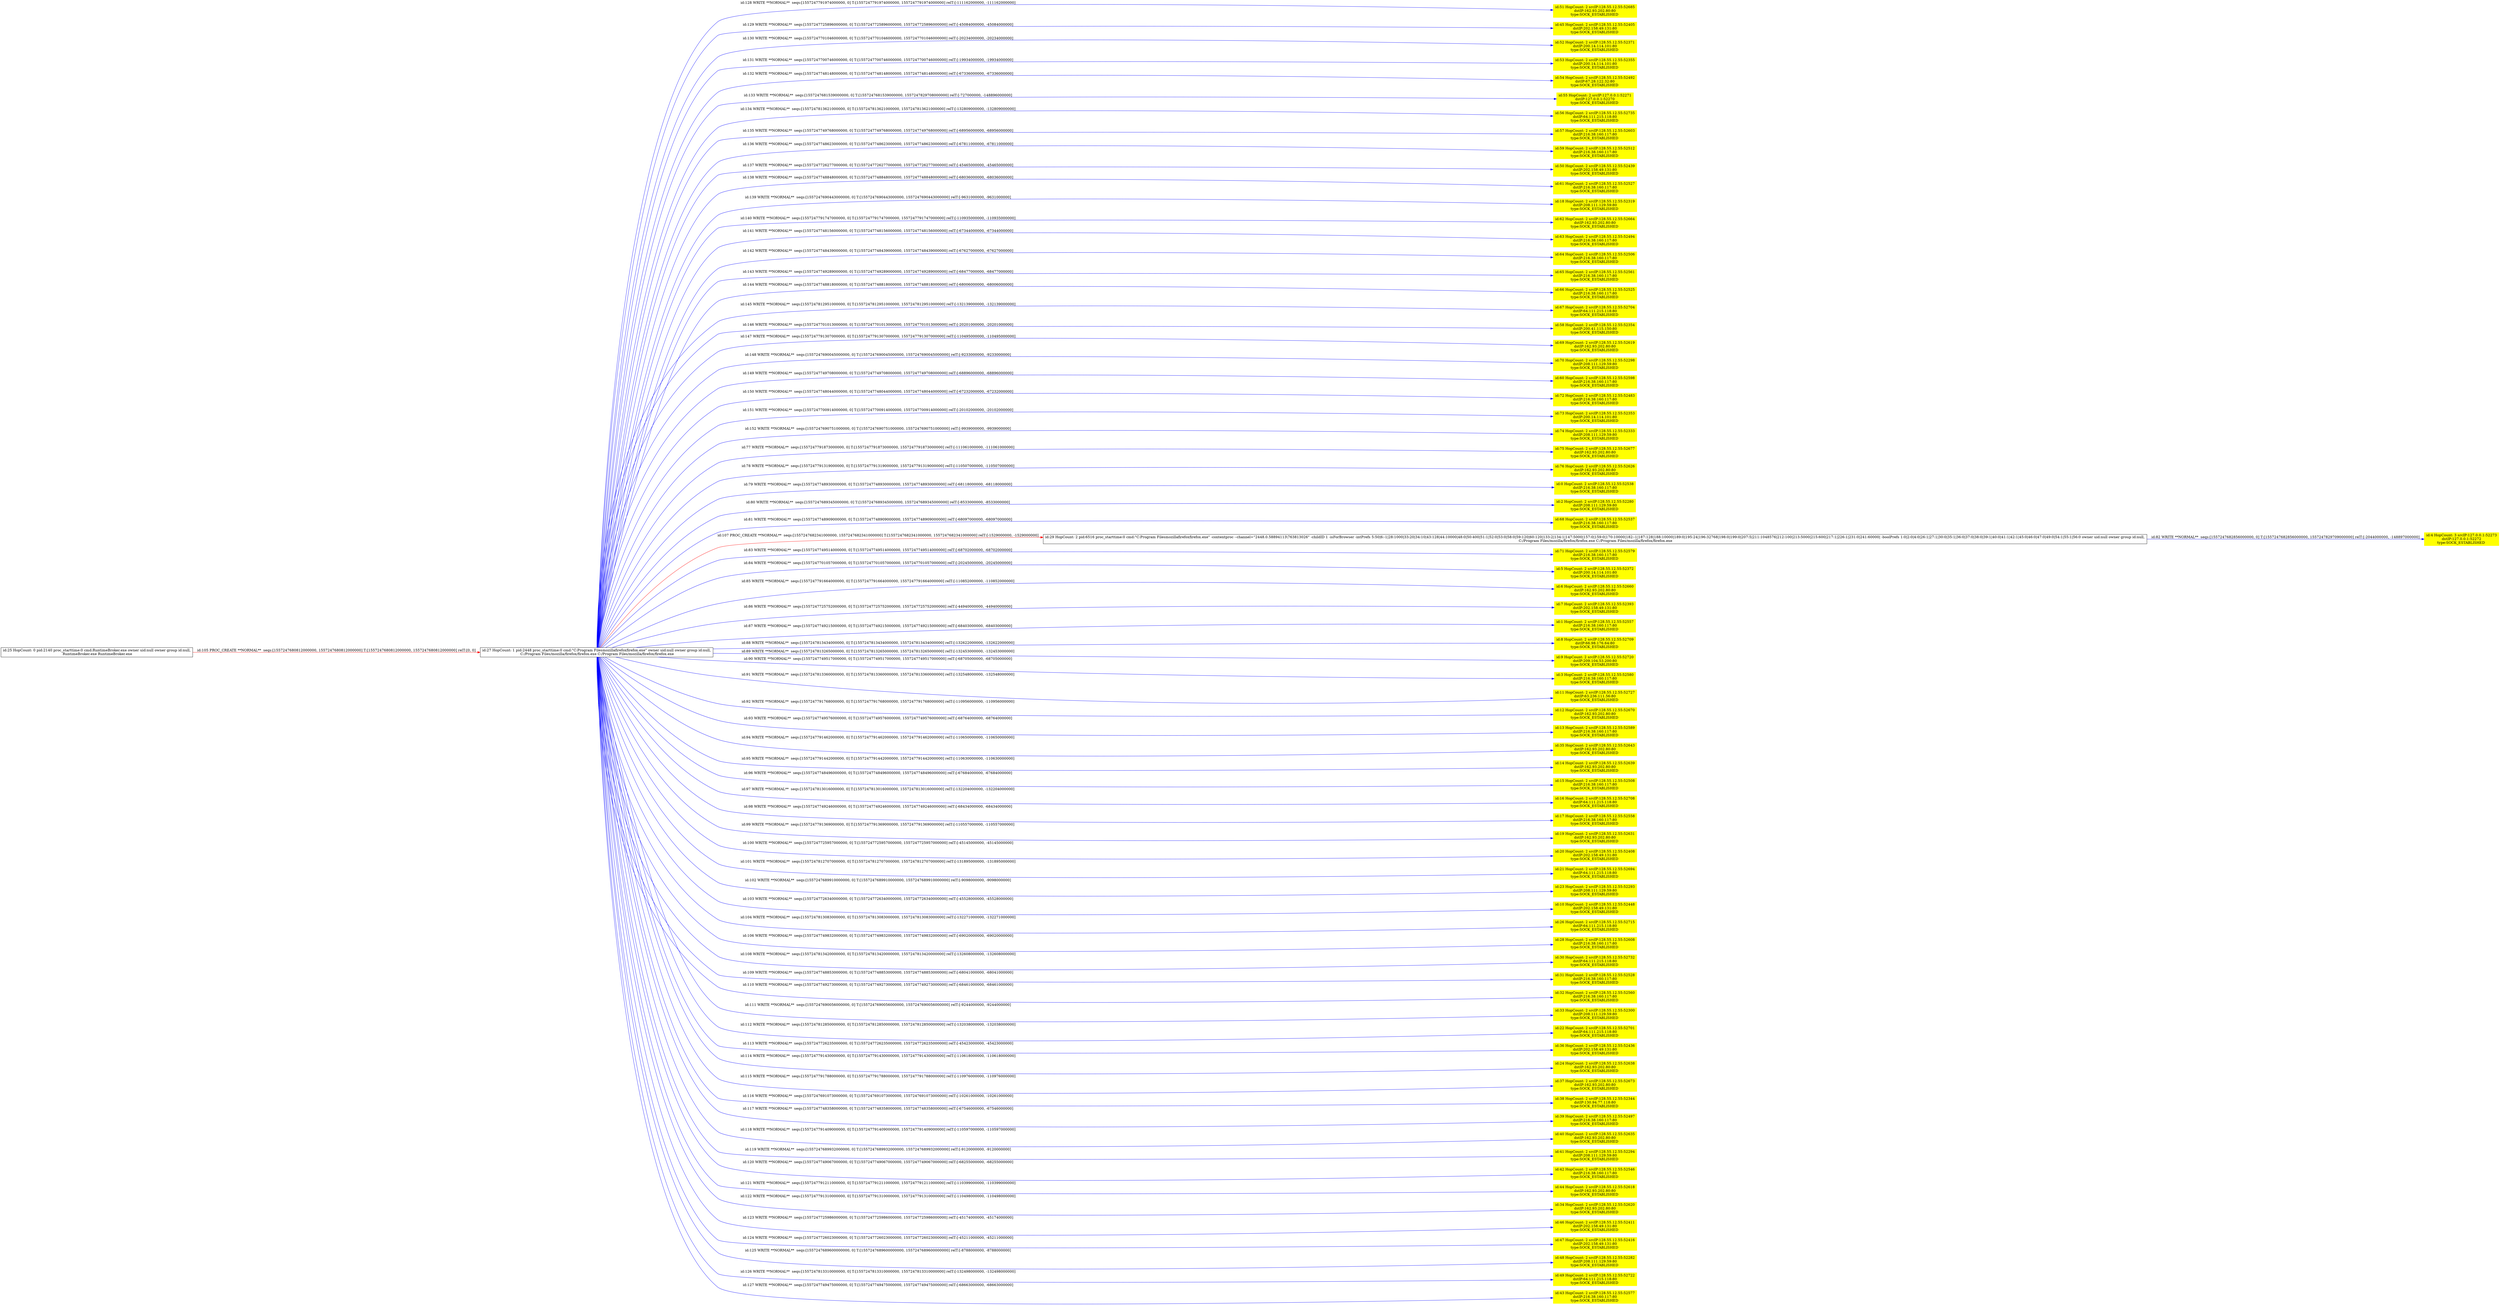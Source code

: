 digraph  {
rankdir=LR
"27"[color=black,label="id:27 HopCount: 1 pid:2448 proc_starttime:0 cmd:\"C:\Program Files\mozilla\firefox\firefox.exe\" owner uid:null owner group id:null,\n C:/Program Files/mozilla/firefox/firefox.exe C:/Program Files/mozilla/firefox/firefox.exe", shape=box,style=solid];
"51"[color=yellow,label="id:51 HopCount: 2 srcIP:128.55.12.55:52685\ndstIP:162.93.202.80:80\ntype:SOCK_ESTABLISHED ", shape=box,style=filled];
"27" -> "51" [id=128,__obj="WRITE"color=blue,label="id:128 WRITE **NORMAL**  seqs:[1557247791974000000, 0] T:[1557247791974000000, 1557247791974000000] relT:[-111162000000, -111162000000]",style=solid];
"45"[color=yellow,label="id:45 HopCount: 2 srcIP:128.55.12.55:52405\ndstIP:202.158.49.131:80\ntype:SOCK_ESTABLISHED ", shape=box,style=filled];
"27" -> "45" [id=129,__obj="WRITE"color=blue,label="id:129 WRITE **NORMAL**  seqs:[1557247725896000000, 0] T:[1557247725896000000, 1557247725896000000] relT:[-45084000000, -45084000000]",style=solid];
"52"[color=yellow,label="id:52 HopCount: 2 srcIP:128.55.12.55:52371\ndstIP:200.14.114.101:80\ntype:SOCK_ESTABLISHED ", shape=box,style=filled];
"27" -> "52" [id=130,__obj="WRITE"color=blue,label="id:130 WRITE **NORMAL**  seqs:[1557247701046000000, 0] T:[1557247701046000000, 1557247701046000000] relT:[-20234000000, -20234000000]",style=solid];
"53"[color=yellow,label="id:53 HopCount: 2 srcIP:128.55.12.55:52355\ndstIP:200.14.114.101:80\ntype:SOCK_ESTABLISHED ", shape=box,style=filled];
"27" -> "53" [id=131,__obj="WRITE"color=blue,label="id:131 WRITE **NORMAL**  seqs:[1557247700746000000, 0] T:[1557247700746000000, 1557247700746000000] relT:[-19934000000, -19934000000]",style=solid];
"54"[color=yellow,label="id:54 HopCount: 2 srcIP:128.55.12.55:52492\ndstIP:67.28.122.32:80\ntype:SOCK_ESTABLISHED ", shape=box,style=filled];
"27" -> "54" [id=132,__obj="WRITE"color=blue,label="id:132 WRITE **NORMAL**  seqs:[1557247748148000000, 0] T:[1557247748148000000, 1557247748148000000] relT:[-67336000000, -67336000000]",style=solid];
"55"[color=yellow,label="id:55 HopCount: 2 srcIP:127.0.0.1:52271\ndstIP:127.0.0.1:52270\ntype:SOCK_ESTABLISHED ", shape=box,style=filled];
"27" -> "55" [id=133,__obj="WRITE"color=blue,label="id:133 WRITE **NORMAL**  seqs:[1557247681539000000, 0] T:[1557247681539000000, 1557247829708000000] relT:[-727000000, -148896000000]",style=solid];
"56"[color=yellow,label="id:56 HopCount: 2 srcIP:128.55.12.55:52735\ndstIP:64.111.215.118:80\ntype:SOCK_ESTABLISHED ", shape=box,style=filled];
"27" -> "56" [id=134,__obj="WRITE"color=blue,label="id:134 WRITE **NORMAL**  seqs:[1557247813621000000, 0] T:[1557247813621000000, 1557247813621000000] relT:[-132809000000, -132809000000]",style=solid];
"57"[color=yellow,label="id:57 HopCount: 2 srcIP:128.55.12.55:52603\ndstIP:216.38.160.117:80\ntype:SOCK_ESTABLISHED ", shape=box,style=filled];
"27" -> "57" [id=135,__obj="WRITE"color=blue,label="id:135 WRITE **NORMAL**  seqs:[1557247749768000000, 0] T:[1557247749768000000, 1557247749768000000] relT:[-68956000000, -68956000000]",style=solid];
"59"[color=yellow,label="id:59 HopCount: 2 srcIP:128.55.12.55:52512\ndstIP:216.38.160.117:80\ntype:SOCK_ESTABLISHED ", shape=box,style=filled];
"27" -> "59" [id=136,__obj="WRITE"color=blue,label="id:136 WRITE **NORMAL**  seqs:[1557247748623000000, 0] T:[1557247748623000000, 1557247748623000000] relT:[-67811000000, -67811000000]",style=solid];
"50"[color=yellow,label="id:50 HopCount: 2 srcIP:128.55.12.55:52439\ndstIP:202.158.49.131:80\ntype:SOCK_ESTABLISHED ", shape=box,style=filled];
"27" -> "50" [id=137,__obj="WRITE"color=blue,label="id:137 WRITE **NORMAL**  seqs:[1557247726277000000, 0] T:[1557247726277000000, 1557247726277000000] relT:[-45465000000, -45465000000]",style=solid];
"61"[color=yellow,label="id:61 HopCount: 2 srcIP:128.55.12.55:52527\ndstIP:216.38.160.117:80\ntype:SOCK_ESTABLISHED ", shape=box,style=filled];
"27" -> "61" [id=138,__obj="WRITE"color=blue,label="id:138 WRITE **NORMAL**  seqs:[1557247748848000000, 0] T:[1557247748848000000, 1557247748848000000] relT:[-68036000000, -68036000000]",style=solid];
"18"[color=yellow,label="id:18 HopCount: 2 srcIP:128.55.12.55:52319\ndstIP:208.111.129.59:80\ntype:SOCK_ESTABLISHED ", shape=box,style=filled];
"27" -> "18" [id=139,__obj="WRITE"color=blue,label="id:139 WRITE **NORMAL**  seqs:[1557247690443000000, 0] T:[1557247690443000000, 1557247690443000000] relT:[-9631000000, -9631000000]",style=solid];
"62"[color=yellow,label="id:62 HopCount: 2 srcIP:128.55.12.55:52664\ndstIP:162.93.202.80:80\ntype:SOCK_ESTABLISHED ", shape=box,style=filled];
"27" -> "62" [id=140,__obj="WRITE"color=blue,label="id:140 WRITE **NORMAL**  seqs:[1557247791747000000, 0] T:[1557247791747000000, 1557247791747000000] relT:[-110935000000, -110935000000]",style=solid];
"63"[color=yellow,label="id:63 HopCount: 2 srcIP:128.55.12.55:52494\ndstIP:216.38.160.117:80\ntype:SOCK_ESTABLISHED ", shape=box,style=filled];
"27" -> "63" [id=141,__obj="WRITE"color=blue,label="id:141 WRITE **NORMAL**  seqs:[1557247748156000000, 0] T:[1557247748156000000, 1557247748156000000] relT:[-67344000000, -67344000000]",style=solid];
"64"[color=yellow,label="id:64 HopCount: 2 srcIP:128.55.12.55:52506\ndstIP:216.38.160.117:80\ntype:SOCK_ESTABLISHED ", shape=box,style=filled];
"27" -> "64" [id=142,__obj="WRITE"color=blue,label="id:142 WRITE **NORMAL**  seqs:[1557247748439000000, 0] T:[1557247748439000000, 1557247748439000000] relT:[-67627000000, -67627000000]",style=solid];
"65"[color=yellow,label="id:65 HopCount: 2 srcIP:128.55.12.55:52561\ndstIP:216.38.160.117:80\ntype:SOCK_ESTABLISHED ", shape=box,style=filled];
"27" -> "65" [id=143,__obj="WRITE"color=blue,label="id:143 WRITE **NORMAL**  seqs:[1557247749289000000, 0] T:[1557247749289000000, 1557247749289000000] relT:[-68477000000, -68477000000]",style=solid];
"66"[color=yellow,label="id:66 HopCount: 2 srcIP:128.55.12.55:52525\ndstIP:216.38.160.117:80\ntype:SOCK_ESTABLISHED ", shape=box,style=filled];
"27" -> "66" [id=144,__obj="WRITE"color=blue,label="id:144 WRITE **NORMAL**  seqs:[1557247748818000000, 0] T:[1557247748818000000, 1557247748818000000] relT:[-68006000000, -68006000000]",style=solid];
"67"[color=yellow,label="id:67 HopCount: 2 srcIP:128.55.12.55:52704\ndstIP:64.111.215.118:80\ntype:SOCK_ESTABLISHED ", shape=box,style=filled];
"27" -> "67" [id=145,__obj="WRITE"color=blue,label="id:145 WRITE **NORMAL**  seqs:[1557247812951000000, 0] T:[1557247812951000000, 1557247812951000000] relT:[-132139000000, -132139000000]",style=solid];
"58"[color=yellow,label="id:58 HopCount: 2 srcIP:128.55.12.55:52354\ndstIP:200.41.115.150:80\ntype:SOCK_ESTABLISHED ", shape=box,style=filled];
"27" -> "58" [id=146,__obj="WRITE"color=blue,label="id:146 WRITE **NORMAL**  seqs:[1557247701013000000, 0] T:[1557247701013000000, 1557247701013000000] relT:[-20201000000, -20201000000]",style=solid];
"69"[color=yellow,label="id:69 HopCount: 2 srcIP:128.55.12.55:52619\ndstIP:162.93.202.80:80\ntype:SOCK_ESTABLISHED ", shape=box,style=filled];
"27" -> "69" [id=147,__obj="WRITE"color=blue,label="id:147 WRITE **NORMAL**  seqs:[1557247791307000000, 0] T:[1557247791307000000, 1557247791307000000] relT:[-110495000000, -110495000000]",style=solid];
"70"[color=yellow,label="id:70 HopCount: 2 srcIP:128.55.12.55:52298\ndstIP:208.111.129.59:80\ntype:SOCK_ESTABLISHED ", shape=box,style=filled];
"27" -> "70" [id=148,__obj="WRITE"color=blue,label="id:148 WRITE **NORMAL**  seqs:[1557247690045000000, 0] T:[1557247690045000000, 1557247690045000000] relT:[-9233000000, -9233000000]",style=solid];
"60"[color=yellow,label="id:60 HopCount: 2 srcIP:128.55.12.55:52598\ndstIP:216.38.160.117:80\ntype:SOCK_ESTABLISHED ", shape=box,style=filled];
"27" -> "60" [id=149,__obj="WRITE"color=blue,label="id:149 WRITE **NORMAL**  seqs:[1557247749708000000, 0] T:[1557247749708000000, 1557247749708000000] relT:[-68896000000, -68896000000]",style=solid];
"72"[color=yellow,label="id:72 HopCount: 2 srcIP:128.55.12.55:52483\ndstIP:216.38.160.117:80\ntype:SOCK_ESTABLISHED ", shape=box,style=filled];
"27" -> "72" [id=150,__obj="WRITE"color=blue,label="id:150 WRITE **NORMAL**  seqs:[1557247748044000000, 0] T:[1557247748044000000, 1557247748044000000] relT:[-67232000000, -67232000000]",style=solid];
"73"[color=yellow,label="id:73 HopCount: 2 srcIP:128.55.12.55:52353\ndstIP:200.14.114.101:80\ntype:SOCK_ESTABLISHED ", shape=box,style=filled];
"27" -> "73" [id=151,__obj="WRITE"color=blue,label="id:151 WRITE **NORMAL**  seqs:[1557247700914000000, 0] T:[1557247700914000000, 1557247700914000000] relT:[-20102000000, -20102000000]",style=solid];
"74"[color=yellow,label="id:74 HopCount: 2 srcIP:128.55.12.55:52333\ndstIP:208.111.129.59:80\ntype:SOCK_ESTABLISHED ", shape=box,style=filled];
"27" -> "74" [id=152,__obj="WRITE"color=blue,label="id:152 WRITE **NORMAL**  seqs:[1557247690751000000, 0] T:[1557247690751000000, 1557247690751000000] relT:[-9939000000, -9939000000]",style=solid];
"75"[color=yellow,label="id:75 HopCount: 2 srcIP:128.55.12.55:52677\ndstIP:162.93.202.80:80\ntype:SOCK_ESTABLISHED ", shape=box,style=filled];
"27" -> "75" [id=77,__obj="WRITE"color=blue,label="id:77 WRITE **NORMAL**  seqs:[1557247791873000000, 0] T:[1557247791873000000, 1557247791873000000] relT:[-111061000000, -111061000000]",style=solid];
"76"[color=yellow,label="id:76 HopCount: 2 srcIP:128.55.12.55:52626\ndstIP:162.93.202.80:80\ntype:SOCK_ESTABLISHED ", shape=box,style=filled];
"27" -> "76" [id=78,__obj="WRITE"color=blue,label="id:78 WRITE **NORMAL**  seqs:[1557247791319000000, 0] T:[1557247791319000000, 1557247791319000000] relT:[-110507000000, -110507000000]",style=solid];
"0"[color=yellow,label="id:0 HopCount: 2 srcIP:128.55.12.55:52538\ndstIP:216.38.160.117:80\ntype:SOCK_ESTABLISHED ", shape=box,style=filled];
"27" -> "0" [id=79,__obj="WRITE"color=blue,label="id:79 WRITE **NORMAL**  seqs:[1557247748930000000, 0] T:[1557247748930000000, 1557247748930000000] relT:[-68118000000, -68118000000]",style=solid];
"2"[color=yellow,label="id:2 HopCount: 2 srcIP:128.55.12.55:52280\ndstIP:208.111.129.59:80\ntype:SOCK_ESTABLISHED ", shape=box,style=filled];
"27" -> "2" [id=80,__obj="WRITE"color=blue,label="id:80 WRITE **NORMAL**  seqs:[1557247689345000000, 0] T:[1557247689345000000, 1557247689345000000] relT:[-8533000000, -8533000000]",style=solid];
"68"[color=yellow,label="id:68 HopCount: 2 srcIP:128.55.12.55:52537\ndstIP:216.38.160.117:80\ntype:SOCK_ESTABLISHED ", shape=box,style=filled];
"27" -> "68" [id=81,__obj="WRITE"color=blue,label="id:81 WRITE **NORMAL**  seqs:[1557247748909000000, 0] T:[1557247748909000000, 1557247748909000000] relT:[-68097000000, -68097000000]",style=solid];
"29"[color=black,label="id:29 HopCount: 2 pid:6516 proc_starttime:0 cmd:\"C:\Program Files\mozilla\firefox\firefox.exe\" -contentproc --channel=\"2448.0.58894113\\763813026\" -childID 1 -isForBrowser -intPrefs 5:50|6:-1|28:1000|33:20|34:10|43:128|44:10000|48:0|50:400|51:1|52:0|53:0|58:0|59:120|60:120|133:2|134:1|147:5000|157:0|159:0|170:10000|182:-1|187:128|188:10000|189:0|195:24|196:32768|198:0|199:0|207:5|211:1048576|212:100|213:5000|215:600|217:1|226:1|231:0|241:60000| -boolPrefs 1:0|2:0|4:0|26:1|27:1|30:0|35:1|36:0|37:0|38:0|39:1|40:0|41:1|42:1|45:0|46:0|47:0|49:0|54:1|55:1|56:0 owner uid:null owner group id:null,\n C:/Program Files/mozilla/firefox/firefox.exe C:/Program Files/mozilla/firefox/firefox.exe", shape=box,style=solid];
"4"[color=yellow,label="id:4 HopCount: 3 srcIP:127.0.0.1:52273\ndstIP:127.0.0.1:52272\ntype:SOCK_ESTABLISHED ", shape=box,style=filled];
"29" -> "4" [id=82,__obj="WRITE"color=blue,label="id:82 WRITE **NORMAL**  seqs:[1557247682856000000, 0] T:[1557247682856000000, 1557247829709000000] relT:[-2044000000, -148897000000]",style=solid];
"71"[color=yellow,label="id:71 HopCount: 2 srcIP:128.55.12.55:52579\ndstIP:216.38.160.117:80\ntype:SOCK_ESTABLISHED ", shape=box,style=filled];
"27" -> "71" [id=83,__obj="WRITE"color=blue,label="id:83 WRITE **NORMAL**  seqs:[1557247749514000000, 0] T:[1557247749514000000, 1557247749514000000] relT:[-68702000000, -68702000000]",style=solid];
"5"[color=yellow,label="id:5 HopCount: 2 srcIP:128.55.12.55:52372\ndstIP:200.14.114.101:80\ntype:SOCK_ESTABLISHED ", shape=box,style=filled];
"27" -> "5" [id=84,__obj="WRITE"color=blue,label="id:84 WRITE **NORMAL**  seqs:[1557247701057000000, 0] T:[1557247701057000000, 1557247701057000000] relT:[-20245000000, -20245000000]",style=solid];
"6"[color=yellow,label="id:6 HopCount: 2 srcIP:128.55.12.55:52660\ndstIP:162.93.202.80:80\ntype:SOCK_ESTABLISHED ", shape=box,style=filled];
"27" -> "6" [id=85,__obj="WRITE"color=blue,label="id:85 WRITE **NORMAL**  seqs:[1557247791664000000, 0] T:[1557247791664000000, 1557247791664000000] relT:[-110852000000, -110852000000]",style=solid];
"7"[color=yellow,label="id:7 HopCount: 2 srcIP:128.55.12.55:52393\ndstIP:202.158.49.131:80\ntype:SOCK_ESTABLISHED ", shape=box,style=filled];
"27" -> "7" [id=86,__obj="WRITE"color=blue,label="id:86 WRITE **NORMAL**  seqs:[1557247725752000000, 0] T:[1557247725752000000, 1557247725752000000] relT:[-44940000000, -44940000000]",style=solid];
"1"[color=yellow,label="id:1 HopCount: 2 srcIP:128.55.12.55:52557\ndstIP:216.38.160.117:80\ntype:SOCK_ESTABLISHED ", shape=box,style=filled];
"27" -> "1" [id=87,__obj="WRITE"color=blue,label="id:87 WRITE **NORMAL**  seqs:[1557247749215000000, 0] T:[1557247749215000000, 1557247749215000000] relT:[-68403000000, -68403000000]",style=solid];
"8"[color=yellow,label="id:8 HopCount: 2 srcIP:128.55.12.55:52709\ndstIP:66.98.176.64:80\ntype:SOCK_ESTABLISHED ", shape=box,style=filled];
"27" -> "8" [id=88,__obj="WRITE"color=blue,label="id:88 WRITE **NORMAL**  seqs:[1557247813434000000, 0] T:[1557247813434000000, 1557247813434000000] relT:[-132622000000, -132622000000]",style=solid];
"9"[color=yellow,label="id:9 HopCount: 2 srcIP:128.55.12.55:52720\ndstIP:209.104.53.200:80\ntype:SOCK_ESTABLISHED ", shape=box,style=filled];
"27" -> "9" [id=89,__obj="WRITE"color=blue,label="id:89 WRITE **NORMAL**  seqs:[1557247813265000000, 0] T:[1557247813265000000, 1557247813265000000] relT:[-132453000000, -132453000000]",style=solid];
"3"[color=yellow,label="id:3 HopCount: 2 srcIP:128.55.12.55:52580\ndstIP:216.38.160.117:80\ntype:SOCK_ESTABLISHED ", shape=box,style=filled];
"27" -> "3" [id=90,__obj="WRITE"color=blue,label="id:90 WRITE **NORMAL**  seqs:[1557247749517000000, 0] T:[1557247749517000000, 1557247749517000000] relT:[-68705000000, -68705000000]",style=solid];
"11"[color=yellow,label="id:11 HopCount: 2 srcIP:128.55.12.55:52727\ndstIP:63.236.111.56:80\ntype:SOCK_ESTABLISHED ", shape=box,style=filled];
"27" -> "11" [id=91,__obj="WRITE"color=blue,label="id:91 WRITE **NORMAL**  seqs:[1557247813360000000, 0] T:[1557247813360000000, 1557247813360000000] relT:[-132548000000, -132548000000]",style=solid];
"12"[color=yellow,label="id:12 HopCount: 2 srcIP:128.55.12.55:52670\ndstIP:162.93.202.80:80\ntype:SOCK_ESTABLISHED ", shape=box,style=filled];
"27" -> "12" [id=92,__obj="WRITE"color=blue,label="id:92 WRITE **NORMAL**  seqs:[1557247791768000000, 0] T:[1557247791768000000, 1557247791768000000] relT:[-110956000000, -110956000000]",style=solid];
"13"[color=yellow,label="id:13 HopCount: 2 srcIP:128.55.12.55:52589\ndstIP:216.38.160.117:80\ntype:SOCK_ESTABLISHED ", shape=box,style=filled];
"27" -> "13" [id=93,__obj="WRITE"color=blue,label="id:93 WRITE **NORMAL**  seqs:[1557247749576000000, 0] T:[1557247749576000000, 1557247749576000000] relT:[-68764000000, -68764000000]",style=solid];
"35"[color=yellow,label="id:35 HopCount: 2 srcIP:128.55.12.55:52643\ndstIP:162.93.202.80:80\ntype:SOCK_ESTABLISHED ", shape=box,style=filled];
"27" -> "35" [id=94,__obj="WRITE"color=blue,label="id:94 WRITE **NORMAL**  seqs:[1557247791462000000, 0] T:[1557247791462000000, 1557247791462000000] relT:[-110650000000, -110650000000]",style=solid];
"14"[color=yellow,label="id:14 HopCount: 2 srcIP:128.55.12.55:52639\ndstIP:162.93.202.80:80\ntype:SOCK_ESTABLISHED ", shape=box,style=filled];
"27" -> "14" [id=95,__obj="WRITE"color=blue,label="id:95 WRITE **NORMAL**  seqs:[1557247791442000000, 0] T:[1557247791442000000, 1557247791442000000] relT:[-110630000000, -110630000000]",style=solid];
"15"[color=yellow,label="id:15 HopCount: 2 srcIP:128.55.12.55:52508\ndstIP:216.38.160.117:80\ntype:SOCK_ESTABLISHED ", shape=box,style=filled];
"27" -> "15" [id=96,__obj="WRITE"color=blue,label="id:96 WRITE **NORMAL**  seqs:[1557247748496000000, 0] T:[1557247748496000000, 1557247748496000000] relT:[-67684000000, -67684000000]",style=solid];
"16"[color=yellow,label="id:16 HopCount: 2 srcIP:128.55.12.55:52708\ndstIP:64.111.215.118:80\ntype:SOCK_ESTABLISHED ", shape=box,style=filled];
"27" -> "16" [id=97,__obj="WRITE"color=blue,label="id:97 WRITE **NORMAL**  seqs:[1557247813016000000, 0] T:[1557247813016000000, 1557247813016000000] relT:[-132204000000, -132204000000]",style=solid];
"17"[color=yellow,label="id:17 HopCount: 2 srcIP:128.55.12.55:52558\ndstIP:216.38.160.117:80\ntype:SOCK_ESTABLISHED ", shape=box,style=filled];
"27" -> "17" [id=98,__obj="WRITE"color=blue,label="id:98 WRITE **NORMAL**  seqs:[1557247749246000000, 0] T:[1557247749246000000, 1557247749246000000] relT:[-68434000000, -68434000000]",style=solid];
"19"[color=yellow,label="id:19 HopCount: 2 srcIP:128.55.12.55:52631\ndstIP:162.93.202.80:80\ntype:SOCK_ESTABLISHED ", shape=box,style=filled];
"27" -> "19" [id=99,__obj="WRITE"color=blue,label="id:99 WRITE **NORMAL**  seqs:[1557247791369000000, 0] T:[1557247791369000000, 1557247791369000000] relT:[-110557000000, -110557000000]",style=solid];
"20"[color=yellow,label="id:20 HopCount: 2 srcIP:128.55.12.55:52408\ndstIP:202.158.49.131:80\ntype:SOCK_ESTABLISHED ", shape=box,style=filled];
"27" -> "20" [id=100,__obj="WRITE"color=blue,label="id:100 WRITE **NORMAL**  seqs:[1557247725957000000, 0] T:[1557247725957000000, 1557247725957000000] relT:[-45145000000, -45145000000]",style=solid];
"21"[color=yellow,label="id:21 HopCount: 2 srcIP:128.55.12.55:52694\ndstIP:64.111.215.118:80\ntype:SOCK_ESTABLISHED ", shape=box,style=filled];
"27" -> "21" [id=101,__obj="WRITE"color=blue,label="id:101 WRITE **NORMAL**  seqs:[1557247812707000000, 0] T:[1557247812707000000, 1557247812707000000] relT:[-131895000000, -131895000000]",style=solid];
"23"[color=yellow,label="id:23 HopCount: 2 srcIP:128.55.12.55:52293\ndstIP:208.111.129.59:80\ntype:SOCK_ESTABLISHED ", shape=box,style=filled];
"27" -> "23" [id=102,__obj="WRITE"color=blue,label="id:102 WRITE **NORMAL**  seqs:[1557247689910000000, 0] T:[1557247689910000000, 1557247689910000000] relT:[-9098000000, -9098000000]",style=solid];
"10"[color=yellow,label="id:10 HopCount: 2 srcIP:128.55.12.55:52448\ndstIP:202.158.49.131:80\ntype:SOCK_ESTABLISHED ", shape=box,style=filled];
"27" -> "10" [id=103,__obj="WRITE"color=blue,label="id:103 WRITE **NORMAL**  seqs:[1557247726340000000, 0] T:[1557247726340000000, 1557247726340000000] relT:[-45528000000, -45528000000]",style=solid];
"26"[color=yellow,label="id:26 HopCount: 2 srcIP:128.55.12.55:52715\ndstIP:64.111.215.118:80\ntype:SOCK_ESTABLISHED ", shape=box,style=filled];
"27" -> "26" [id=104,__obj="WRITE"color=blue,label="id:104 WRITE **NORMAL**  seqs:[1557247813083000000, 0] T:[1557247813083000000, 1557247813083000000] relT:[-132271000000, -132271000000]",style=solid];
"25"[color=black,label="id:25 HopCount: 0 pid:2140 proc_starttime:0 cmd:RuntimeBroker.exe owner uid:null owner group id:null,\n RuntimeBroker.exe RuntimeBroker.exe", shape=box,style=solid];
"25" -> "27" [id=105,__obj="PROC_CREATE"color=red,label="id:105 PROC_CREATE **NORMAL**  seqs:[1557247680812000000, 1557247680812000000] T:[1557247680812000000, 1557247680812000000] relT:[0, 0]",style=solid];
"28"[color=yellow,label="id:28 HopCount: 2 srcIP:128.55.12.55:52608\ndstIP:216.38.160.117:80\ntype:SOCK_ESTABLISHED ", shape=box,style=filled];
"27" -> "28" [id=106,__obj="WRITE"color=blue,label="id:106 WRITE **NORMAL**  seqs:[1557247749832000000, 0] T:[1557247749832000000, 1557247749832000000] relT:[-69020000000, -69020000000]",style=solid];
"27" -> "29" [id=107,__obj="PROC_CREATE"color=red,label="id:107 PROC_CREATE **NORMAL**  seqs:[1557247682341000000, 1557247682341000000] T:[1557247682341000000, 1557247682341000000] relT:[-1529000000, -1529000000]",style=solid];
"30"[color=yellow,label="id:30 HopCount: 2 srcIP:128.55.12.55:52732\ndstIP:64.111.215.118:80\ntype:SOCK_ESTABLISHED ", shape=box,style=filled];
"27" -> "30" [id=108,__obj="WRITE"color=blue,label="id:108 WRITE **NORMAL**  seqs:[1557247813420000000, 0] T:[1557247813420000000, 1557247813420000000] relT:[-132608000000, -132608000000]",style=solid];
"31"[color=yellow,label="id:31 HopCount: 2 srcIP:128.55.12.55:52528\ndstIP:216.38.160.117:80\ntype:SOCK_ESTABLISHED ", shape=box,style=filled];
"27" -> "31" [id=109,__obj="WRITE"color=blue,label="id:109 WRITE **NORMAL**  seqs:[1557247748853000000, 0] T:[1557247748853000000, 1557247748853000000] relT:[-68041000000, -68041000000]",style=solid];
"32"[color=yellow,label="id:32 HopCount: 2 srcIP:128.55.12.55:52560\ndstIP:216.38.160.117:80\ntype:SOCK_ESTABLISHED ", shape=box,style=filled];
"27" -> "32" [id=110,__obj="WRITE"color=blue,label="id:110 WRITE **NORMAL**  seqs:[1557247749273000000, 0] T:[1557247749273000000, 1557247749273000000] relT:[-68461000000, -68461000000]",style=solid];
"33"[color=yellow,label="id:33 HopCount: 2 srcIP:128.55.12.55:52300\ndstIP:208.111.129.59:80\ntype:SOCK_ESTABLISHED ", shape=box,style=filled];
"27" -> "33" [id=111,__obj="WRITE"color=blue,label="id:111 WRITE **NORMAL**  seqs:[1557247690056000000, 0] T:[1557247690056000000, 1557247690056000000] relT:[-9244000000, -9244000000]",style=solid];
"22"[color=yellow,label="id:22 HopCount: 2 srcIP:128.55.12.55:52701\ndstIP:64.111.215.118:80\ntype:SOCK_ESTABLISHED ", shape=box,style=filled];
"27" -> "22" [id=112,__obj="WRITE"color=blue,label="id:112 WRITE **NORMAL**  seqs:[1557247812850000000, 0] T:[1557247812850000000, 1557247812850000000] relT:[-132038000000, -132038000000]",style=solid];
"36"[color=yellow,label="id:36 HopCount: 2 srcIP:128.55.12.55:52436\ndstIP:202.158.49.131:80\ntype:SOCK_ESTABLISHED ", shape=box,style=filled];
"27" -> "36" [id=113,__obj="WRITE"color=blue,label="id:113 WRITE **NORMAL**  seqs:[1557247726235000000, 0] T:[1557247726235000000, 1557247726235000000] relT:[-45423000000, -45423000000]",style=solid];
"24"[color=yellow,label="id:24 HopCount: 2 srcIP:128.55.12.55:52638\ndstIP:162.93.202.80:80\ntype:SOCK_ESTABLISHED ", shape=box,style=filled];
"27" -> "24" [id=114,__obj="WRITE"color=blue,label="id:114 WRITE **NORMAL**  seqs:[1557247791430000000, 0] T:[1557247791430000000, 1557247791430000000] relT:[-110618000000, -110618000000]",style=solid];
"37"[color=yellow,label="id:37 HopCount: 2 srcIP:128.55.12.55:52673\ndstIP:162.93.202.80:80\ntype:SOCK_ESTABLISHED ", shape=box,style=filled];
"27" -> "37" [id=115,__obj="WRITE"color=blue,label="id:115 WRITE **NORMAL**  seqs:[1557247791788000000, 0] T:[1557247791788000000, 1557247791788000000] relT:[-110976000000, -110976000000]",style=solid];
"38"[color=yellow,label="id:38 HopCount: 2 srcIP:128.55.12.55:52344\ndstIP:130.94.77.118:80\ntype:SOCK_ESTABLISHED ", shape=box,style=filled];
"27" -> "38" [id=116,__obj="WRITE"color=blue,label="id:116 WRITE **NORMAL**  seqs:[1557247691073000000, 0] T:[1557247691073000000, 1557247691073000000] relT:[-10261000000, -10261000000]",style=solid];
"39"[color=yellow,label="id:39 HopCount: 2 srcIP:128.55.12.55:52497\ndstIP:216.38.160.117:80\ntype:SOCK_ESTABLISHED ", shape=box,style=filled];
"27" -> "39" [id=117,__obj="WRITE"color=blue,label="id:117 WRITE **NORMAL**  seqs:[1557247748358000000, 0] T:[1557247748358000000, 1557247748358000000] relT:[-67546000000, -67546000000]",style=solid];
"40"[color=yellow,label="id:40 HopCount: 2 srcIP:128.55.12.55:52635\ndstIP:162.93.202.80:80\ntype:SOCK_ESTABLISHED ", shape=box,style=filled];
"27" -> "40" [id=118,__obj="WRITE"color=blue,label="id:118 WRITE **NORMAL**  seqs:[1557247791409000000, 0] T:[1557247791409000000, 1557247791409000000] relT:[-110597000000, -110597000000]",style=solid];
"41"[color=yellow,label="id:41 HopCount: 2 srcIP:128.55.12.55:52294\ndstIP:208.111.129.59:80\ntype:SOCK_ESTABLISHED ", shape=box,style=filled];
"27" -> "41" [id=119,__obj="WRITE"color=blue,label="id:119 WRITE **NORMAL**  seqs:[1557247689932000000, 0] T:[1557247689932000000, 1557247689932000000] relT:[-9120000000, -9120000000]",style=solid];
"42"[color=yellow,label="id:42 HopCount: 2 srcIP:128.55.12.55:52546\ndstIP:216.38.160.117:80\ntype:SOCK_ESTABLISHED ", shape=box,style=filled];
"27" -> "42" [id=120,__obj="WRITE"color=blue,label="id:120 WRITE **NORMAL**  seqs:[1557247749067000000, 0] T:[1557247749067000000, 1557247749067000000] relT:[-68255000000, -68255000000]",style=solid];
"44"[color=yellow,label="id:44 HopCount: 2 srcIP:128.55.12.55:52618\ndstIP:162.93.202.80:80\ntype:SOCK_ESTABLISHED ", shape=box,style=filled];
"27" -> "44" [id=121,__obj="WRITE"color=blue,label="id:121 WRITE **NORMAL**  seqs:[1557247791211000000, 0] T:[1557247791211000000, 1557247791211000000] relT:[-110399000000, -110399000000]",style=solid];
"34"[color=yellow,label="id:34 HopCount: 2 srcIP:128.55.12.55:52620\ndstIP:162.93.202.80:80\ntype:SOCK_ESTABLISHED ", shape=box,style=filled];
"27" -> "34" [id=122,__obj="WRITE"color=blue,label="id:122 WRITE **NORMAL**  seqs:[1557247791310000000, 0] T:[1557247791310000000, 1557247791310000000] relT:[-110498000000, -110498000000]",style=solid];
"46"[color=yellow,label="id:46 HopCount: 2 srcIP:128.55.12.55:52411\ndstIP:202.158.49.131:80\ntype:SOCK_ESTABLISHED ", shape=box,style=filled];
"27" -> "46" [id=123,__obj="WRITE"color=blue,label="id:123 WRITE **NORMAL**  seqs:[1557247725986000000, 0] T:[1557247725986000000, 1557247725986000000] relT:[-45174000000, -45174000000]",style=solid];
"47"[color=yellow,label="id:47 HopCount: 2 srcIP:128.55.12.55:52416\ndstIP:202.158.49.131:80\ntype:SOCK_ESTABLISHED ", shape=box,style=filled];
"27" -> "47" [id=124,__obj="WRITE"color=blue,label="id:124 WRITE **NORMAL**  seqs:[1557247726023000000, 0] T:[1557247726023000000, 1557247726023000000] relT:[-45211000000, -45211000000]",style=solid];
"48"[color=yellow,label="id:48 HopCount: 2 srcIP:128.55.12.55:52282\ndstIP:208.111.129.59:80\ntype:SOCK_ESTABLISHED ", shape=box,style=filled];
"27" -> "48" [id=125,__obj="WRITE"color=blue,label="id:125 WRITE **NORMAL**  seqs:[1557247689600000000, 0] T:[1557247689600000000, 1557247689600000000] relT:[-8788000000, -8788000000]",style=solid];
"49"[color=yellow,label="id:49 HopCount: 2 srcIP:128.55.12.55:52722\ndstIP:64.111.215.118:80\ntype:SOCK_ESTABLISHED ", shape=box,style=filled];
"27" -> "49" [id=126,__obj="WRITE"color=blue,label="id:126 WRITE **NORMAL**  seqs:[1557247813310000000, 0] T:[1557247813310000000, 1557247813310000000] relT:[-132498000000, -132498000000]",style=solid];
"43"[color=yellow,label="id:43 HopCount: 2 srcIP:128.55.12.55:52577\ndstIP:216.38.160.117:80\ntype:SOCK_ESTABLISHED ", shape=box,style=filled];
"27" -> "43" [id=127,__obj="WRITE"color=blue,label="id:127 WRITE **NORMAL**  seqs:[1557247749475000000, 0] T:[1557247749475000000, 1557247749475000000] relT:[-68663000000, -68663000000]",style=solid];
}